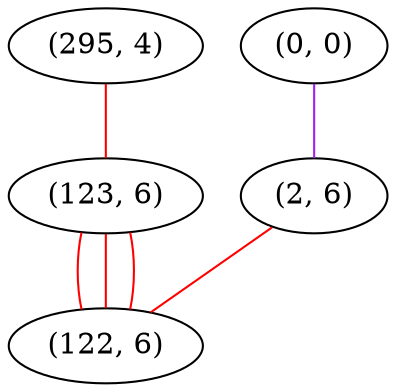graph "" {
"(295, 4)";
"(0, 0)";
"(2, 6)";
"(123, 6)";
"(122, 6)";
"(295, 4)" -- "(123, 6)"  [color=red, key=0, weight=1];
"(0, 0)" -- "(2, 6)"  [color=purple, key=0, weight=4];
"(2, 6)" -- "(122, 6)"  [color=red, key=0, weight=1];
"(123, 6)" -- "(122, 6)"  [color=red, key=0, weight=1];
"(123, 6)" -- "(122, 6)"  [color=red, key=1, weight=1];
"(123, 6)" -- "(122, 6)"  [color=red, key=2, weight=1];
}
